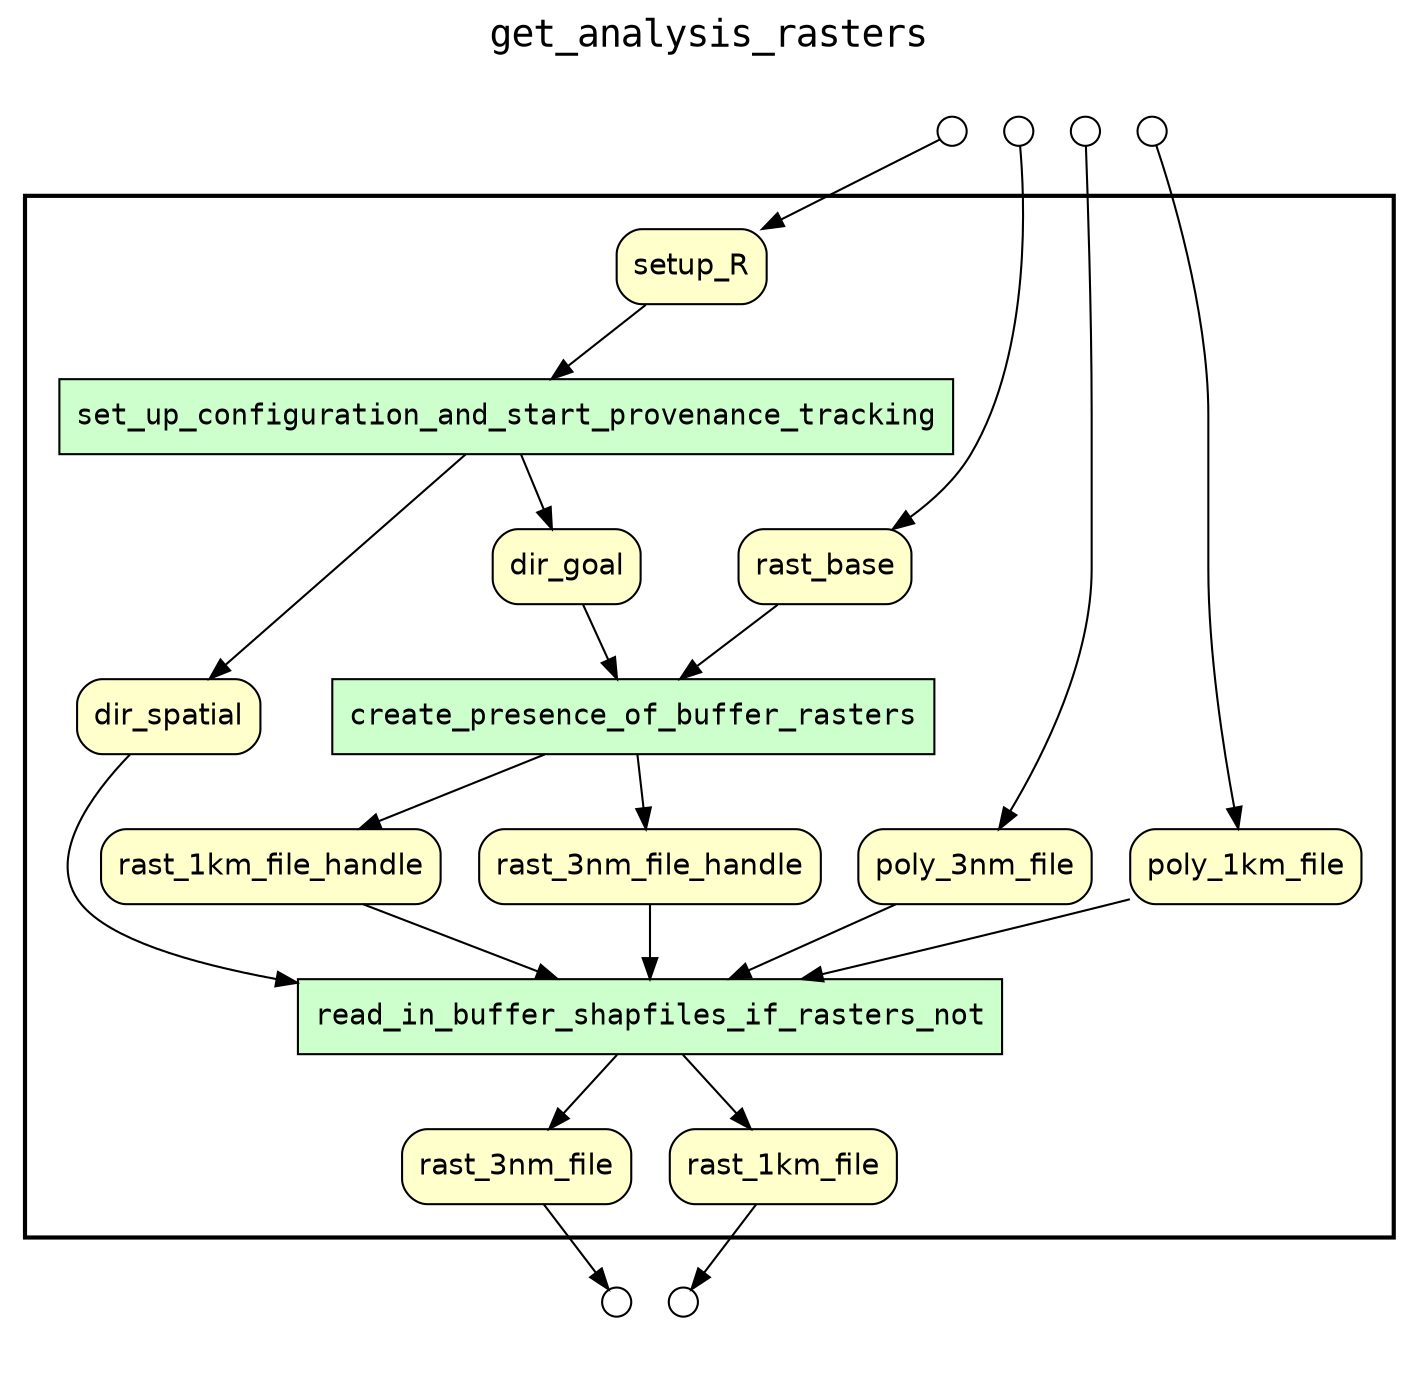 
digraph yw_data_view {
rankdir=TB
fontname=Courier; fontsize=18; labelloc=t
label="get_analysis_rasters"
subgraph cluster_workflow { label=""; color=black; penwidth=2
subgraph cluster_workflow_inner { label=""; color=white
node[shape=box style="filled" fillcolor="#CCFFCC" peripheries=1 fontname=Courier]
set_up_configuration_and_start_provenance_tracking
create_presence_of_buffer_rasters
read_in_buffer_shapfiles_if_rasters_not
node[shape=box style="filled" fillcolor="#CCFFCC" peripheries=1 fontname=Courier]
node[shape=box style="rounded,filled" fillcolor="#FFFFCC" peripheries=1 fontname=Helvetica]
setup_R
dir_spatial
dir_goal
rast_base
rast_3nm_file_handle
rast_1km_file_handle
poly_3nm_file
poly_1km_file
rast_3nm_file
rast_1km_file
node[shape=box style="rounded,filled" fillcolor="#FFFFFF" peripheries=1 fontname=Helvetica]
}}
subgraph cluster_inflows { label=""; color=white; penwidth=2
subgraph cluster_inflows_inner { label=""; color=white
node[shape=circle fillcolor="#FFFFFF" peripheries=1 width=0.2]
setup_R_inflow [label=""]
rast_base_inflow [label=""]
poly_3nm_file_inflow [label=""]
poly_1km_file_inflow [label=""]
}}
subgraph cluster_outflows { label=""; color=white; penwidth=2
subgraph cluster_outflows_inner { label=""; color=white
node[shape=circle fillcolor="#FFFFFF" peripheries=1 width=0.2]
rast_1km_file_outflow [label=""]
rast_3nm_file_outflow [label=""]
}}
setup_R -> set_up_configuration_and_start_provenance_tracking
dir_spatial -> read_in_buffer_shapfiles_if_rasters_not
dir_goal -> create_presence_of_buffer_rasters
rast_base -> create_presence_of_buffer_rasters
rast_3nm_file_handle -> read_in_buffer_shapfiles_if_rasters_not
rast_1km_file_handle -> read_in_buffer_shapfiles_if_rasters_not
poly_3nm_file -> read_in_buffer_shapfiles_if_rasters_not
poly_1km_file -> read_in_buffer_shapfiles_if_rasters_not
set_up_configuration_and_start_provenance_tracking -> dir_spatial
set_up_configuration_and_start_provenance_tracking -> dir_goal
create_presence_of_buffer_rasters -> rast_3nm_file_handle
create_presence_of_buffer_rasters -> rast_1km_file_handle
read_in_buffer_shapfiles_if_rasters_not -> rast_3nm_file
read_in_buffer_shapfiles_if_rasters_not -> rast_1km_file
setup_R_inflow -> setup_R
rast_base_inflow -> rast_base
poly_3nm_file_inflow -> poly_3nm_file
poly_1km_file_inflow -> poly_1km_file
rast_1km_file -> rast_1km_file_outflow
rast_3nm_file -> rast_3nm_file_outflow
}

